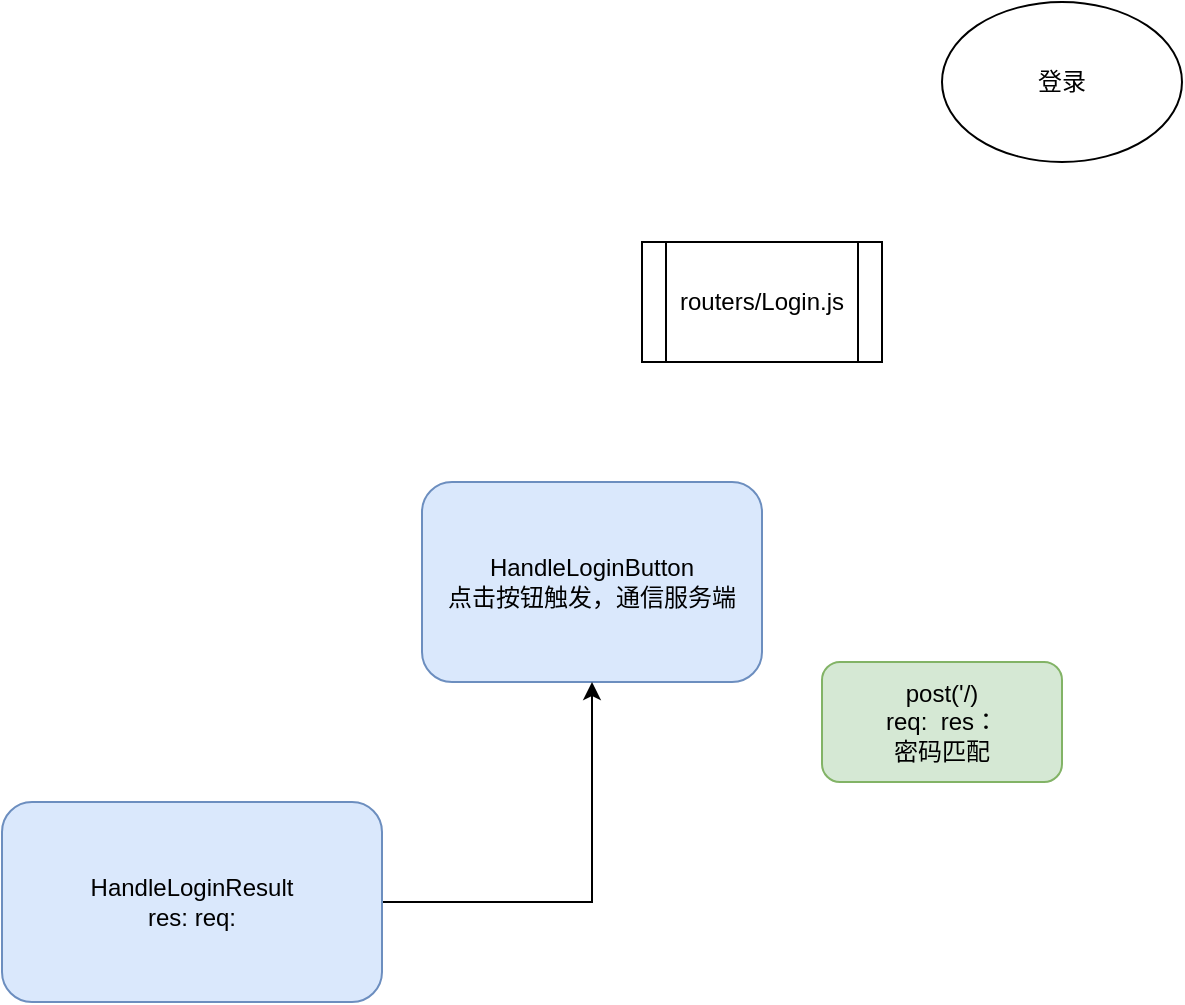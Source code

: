 <mxfile version="22.1.3" type="github">
  <diagram name="Page-1" id="9f46799a-70d6-7492-0946-bef42562c5a5">
    <mxGraphModel dx="2534" dy="789" grid="1" gridSize="10" guides="1" tooltips="1" connect="1" arrows="1" fold="1" page="1" pageScale="1" pageWidth="1100" pageHeight="850" background="none" math="0" shadow="0">
      <root>
        <mxCell id="0" />
        <mxCell id="1" parent="0" />
        <mxCell id="zKdDq2GKEJ2XVdY2i587-24" value="登录" style="ellipse;whiteSpace=wrap;html=1;" vertex="1" parent="1">
          <mxGeometry x="70" y="20" width="120" height="80" as="geometry" />
        </mxCell>
        <mxCell id="zKdDq2GKEJ2XVdY2i587-26" value="post(&#39;/)&lt;br&gt;req:&amp;nbsp; res：&lt;br&gt;密码匹配" style="rounded=1;whiteSpace=wrap;html=1;fillColor=#d5e8d4;strokeColor=#82b366;" vertex="1" parent="1">
          <mxGeometry x="10" y="350" width="120" height="60" as="geometry" />
        </mxCell>
        <mxCell id="zKdDq2GKEJ2XVdY2i587-28" value="routers/Login.js" style="shape=process;whiteSpace=wrap;html=1;backgroundOutline=1;" vertex="1" parent="1">
          <mxGeometry x="-80" y="140" width="120" height="60" as="geometry" />
        </mxCell>
        <mxCell id="zKdDq2GKEJ2XVdY2i587-29" value="HandleLoginButton&lt;br&gt;点击按钮触发，通信服务端" style="rounded=1;whiteSpace=wrap;html=1;fillColor=#dae8fc;strokeColor=#6c8ebf;" vertex="1" parent="1">
          <mxGeometry x="-190" y="260" width="170" height="100" as="geometry" />
        </mxCell>
        <mxCell id="zKdDq2GKEJ2XVdY2i587-31" style="edgeStyle=orthogonalEdgeStyle;rounded=0;orthogonalLoop=1;jettySize=auto;html=1;entryX=0.5;entryY=1;entryDx=0;entryDy=0;" edge="1" parent="1" source="zKdDq2GKEJ2XVdY2i587-30" target="zKdDq2GKEJ2XVdY2i587-29">
          <mxGeometry relative="1" as="geometry" />
        </mxCell>
        <mxCell id="zKdDq2GKEJ2XVdY2i587-30" value="HandleLoginResult&lt;br&gt;res: req:&lt;br&gt;" style="rounded=1;whiteSpace=wrap;html=1;fillColor=#dae8fc;strokeColor=#6c8ebf;" vertex="1" parent="1">
          <mxGeometry x="-400" y="420" width="190" height="100" as="geometry" />
        </mxCell>
      </root>
    </mxGraphModel>
  </diagram>
</mxfile>
